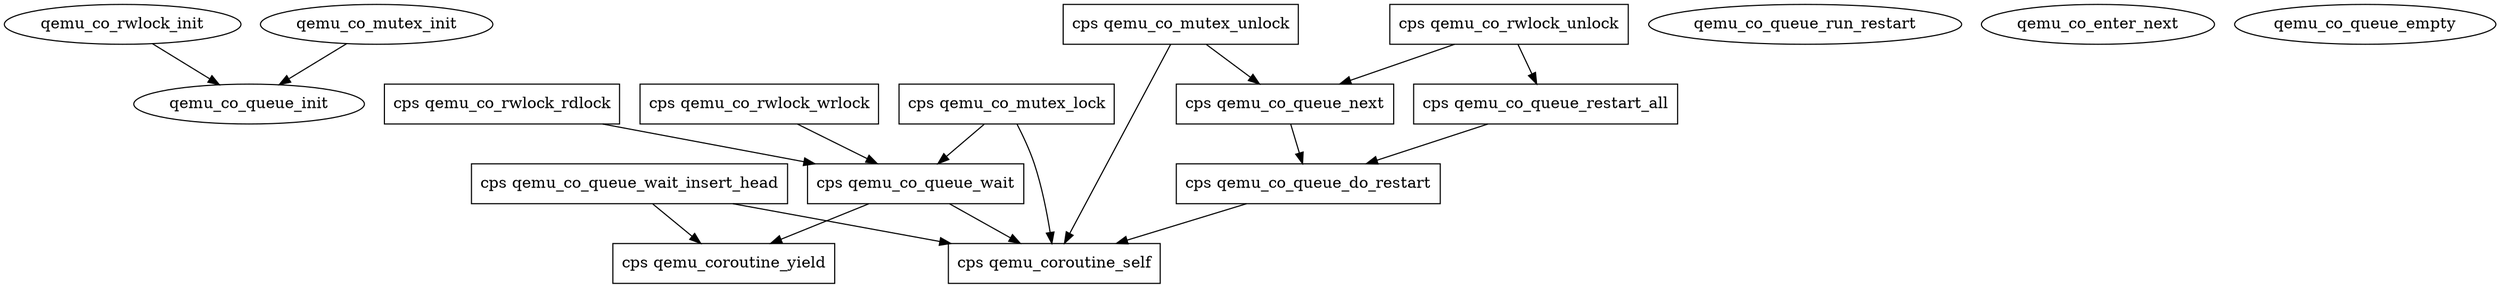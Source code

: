 digraph G {
  "qemu_co_rwlock_init" [shape=ellipse, color="#000000", style=solid];
  "cps qemu_co_rwlock_rdlock" [shape=box, color="#000000", style=solid];
  "cps qemu_co_rwlock_wrlock" [shape=box, color="#000000", style=solid];
  "cps qemu_co_rwlock_unlock" [shape=box, color="#000000", style=solid];
  "qemu_co_queue_run_restart" [shape=ellipse, color="#000000", style=solid];
  "cps qemu_coroutine_yield" [shape=box, color="#000000", style=solid];
  "cps qemu_coroutine_self" [shape=box, color="#000000", style=solid];
  "qemu_co_queue_init" [shape=ellipse, color="#000000", style=solid];
  "cps qemu_co_queue_do_restart" [shape=box, color="#000000", style=solid];
  "cps qemu_co_queue_wait" [shape=box, color="#000000", style=solid];
  "cps qemu_co_queue_wait_insert_head" [shape=box, color="#000000",
                                        style=solid];
  "cps qemu_co_queue_next" [shape=box, color="#000000", style=solid];
  "cps qemu_co_queue_restart_all" [shape=box, color="#000000", style=solid];
  "qemu_co_enter_next" [shape=ellipse, color="#000000", style=solid];
  "qemu_co_queue_empty" [shape=ellipse, color="#000000", style=solid];
  "qemu_co_mutex_init" [shape=ellipse, color="#000000", style=solid];
  "cps qemu_co_mutex_lock" [shape=box, color="#000000", style=solid];
  "cps qemu_co_mutex_unlock" [shape=box, color="#000000", style=solid];
  
  
  "qemu_co_rwlock_init" -> "qemu_co_queue_init";
  "cps qemu_co_rwlock_rdlock" -> "cps qemu_co_queue_wait";
  "cps qemu_co_rwlock_wrlock" -> "cps qemu_co_queue_wait";
  "cps qemu_co_rwlock_unlock" -> "cps qemu_co_queue_next";
  "cps qemu_co_rwlock_unlock" -> "cps qemu_co_queue_restart_all";
  "cps qemu_co_queue_do_restart" -> "cps qemu_coroutine_self";
  "cps qemu_co_queue_wait" -> "cps qemu_coroutine_yield";
  "cps qemu_co_queue_wait" -> "cps qemu_coroutine_self";
  "cps qemu_co_queue_wait_insert_head" -> "cps qemu_coroutine_yield";
  "cps qemu_co_queue_wait_insert_head" -> "cps qemu_coroutine_self";
  "cps qemu_co_queue_next" -> "cps qemu_co_queue_do_restart";
  "cps qemu_co_queue_restart_all" -> "cps qemu_co_queue_do_restart";
  "qemu_co_mutex_init" -> "qemu_co_queue_init";
  "cps qemu_co_mutex_lock" -> "cps qemu_coroutine_self";
  "cps qemu_co_mutex_lock" -> "cps qemu_co_queue_wait";
  "cps qemu_co_mutex_unlock" -> "cps qemu_coroutine_self";
  "cps qemu_co_mutex_unlock" -> "cps qemu_co_queue_next";
  
  }